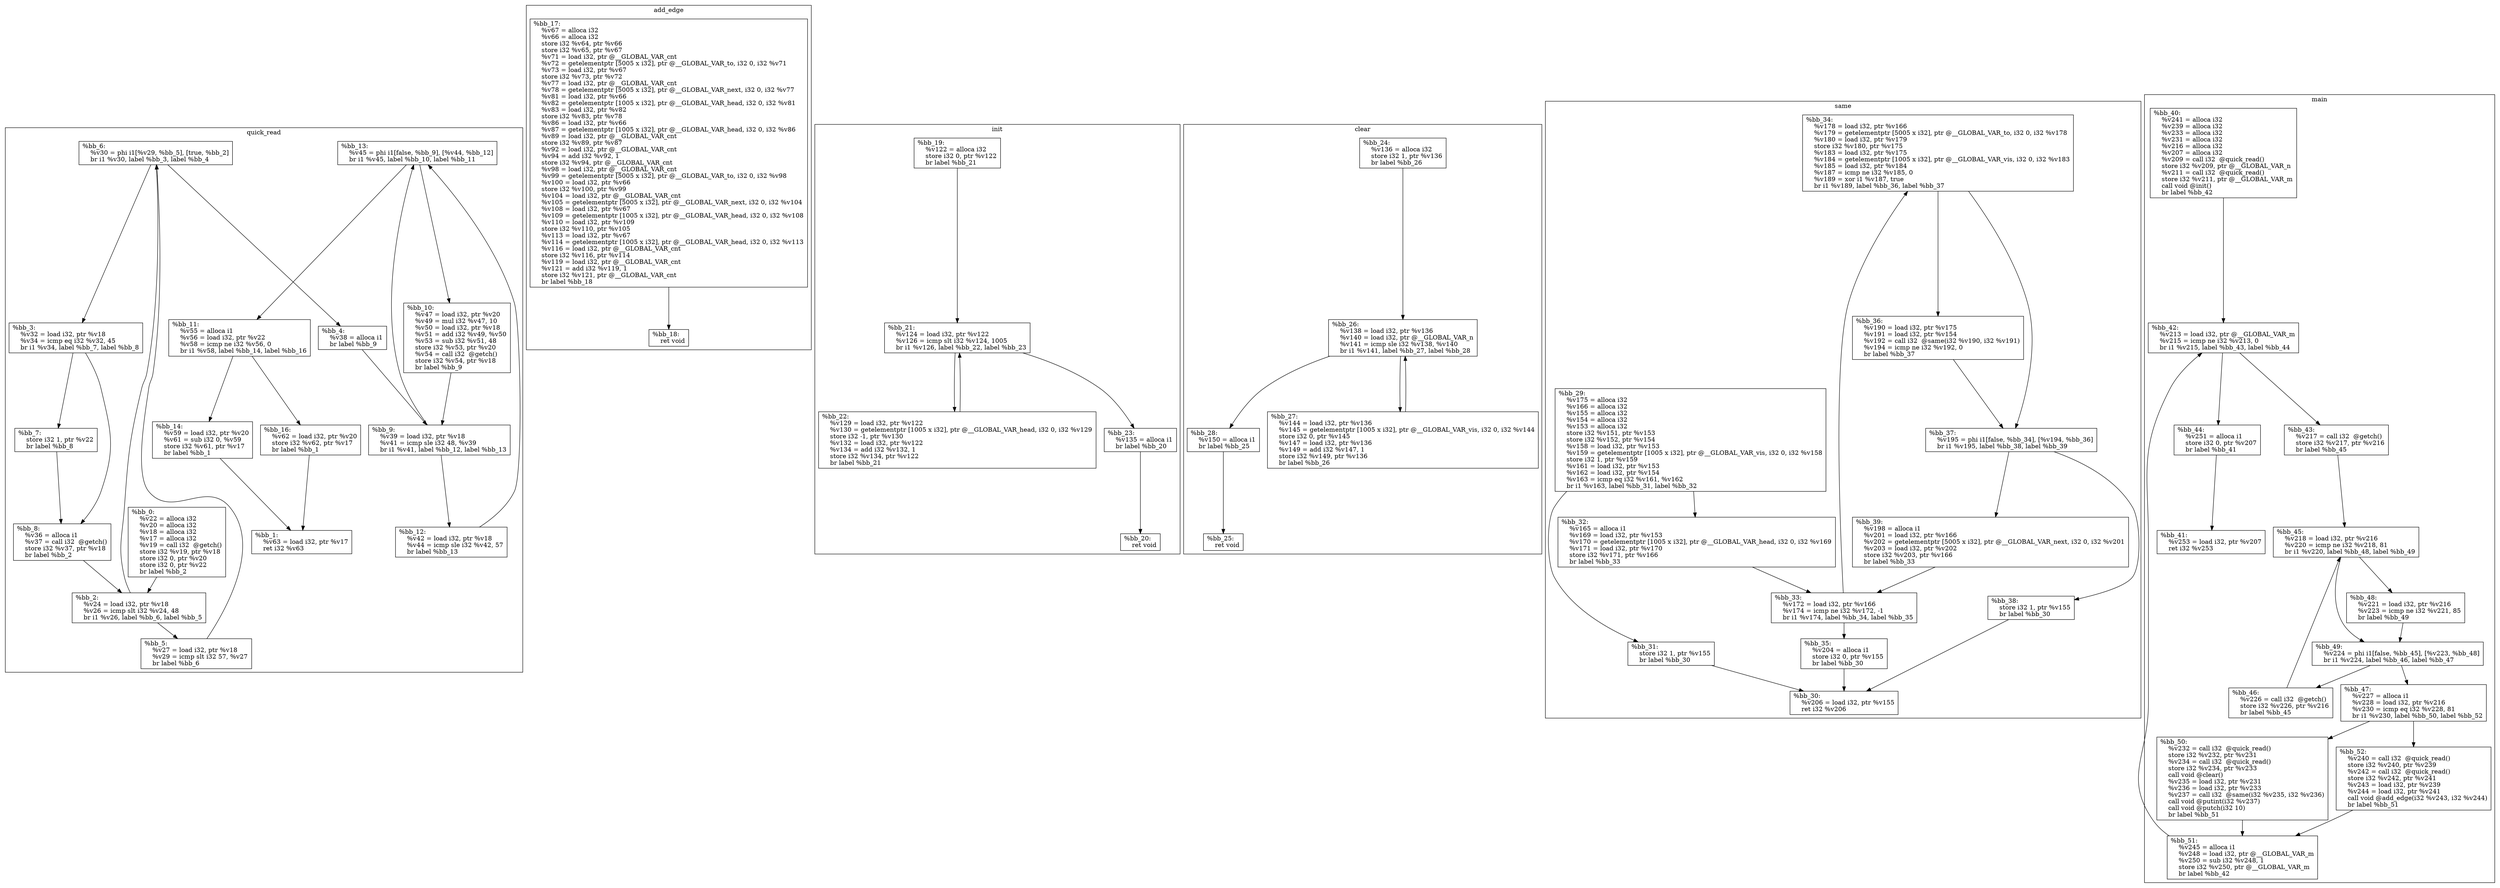 digraph CFG {
    subgraph cluster_quick_read {
        label="quick_read";
        "%bb_13" [shape=box,label="%bb_13:\l    %v45 = phi i1[false, %bb_9], [%v44, %bb_12]\l    br i1 %v45, label %bb_10, label %bb_11\l"];
        "%bb_11" [shape=box,label="%bb_11:\l    %v55 = alloca i1\l    %v56 = load i32, ptr %v22\l    %v58 = icmp ne i32 %v56, 0\l    br i1 %v58, label %bb_14, label %bb_16\l"];
        "%bb_5" [shape=box,label="%bb_5:\l    %v27 = load i32, ptr %v18\l    %v29 = icmp slt i32 57, %v27\l    br label %bb_6\l"];
        "%bb_14" [shape=box,label="%bb_14:\l    %v59 = load i32, ptr %v20\l    %v61 = sub i32 0, %v59\l    store i32 %v61, ptr %v17\l    br label %bb_1\l"];
        "%bb_3" [shape=box,label="%bb_3:\l    %v32 = load i32, ptr %v18\l    %v34 = icmp eq i32 %v32, 45\l    br i1 %v34, label %bb_7, label %bb_8\l"];
        "%bb_1" [shape=box,label="%bb_1:\l    %v63 = load i32, ptr %v17\l    ret i32 %v63\l"];
        "%bb_10" [shape=box,label="%bb_10:\l    %v47 = load i32, ptr %v20\l    %v49 = mul i32 %v47, 10\l    %v50 = load i32, ptr %v18\l    %v51 = add i32 %v49, %v50\l    %v53 = sub i32 %v51, 48\l    store i32 %v53, ptr %v20\l    %v54 = call i32  @getch()\l    store i32 %v54, ptr %v18\l    br label %bb_9\l"];
        "%bb_9" [shape=box,label="%bb_9:\l    %v39 = load i32, ptr %v18\l    %v41 = icmp sle i32 48, %v39\l    br i1 %v41, label %bb_12, label %bb_13\l"];
        "%bb_12" [shape=box,label="%bb_12:\l    %v42 = load i32, ptr %v18\l    %v44 = icmp sle i32 %v42, 57\l    br label %bb_13\l"];
        "%bb_8" [shape=box,label="%bb_8:\l    %v36 = alloca i1\l    %v37 = call i32  @getch()\l    store i32 %v37, ptr %v18\l    br label %bb_2\l"];
        "%bb_2" [shape=box,label="%bb_2:\l    %v24 = load i32, ptr %v18\l    %v26 = icmp slt i32 %v24, 48\l    br i1 %v26, label %bb_6, label %bb_5\l"];
        "%bb_4" [shape=box,label="%bb_4:\l    %v38 = alloca i1\l    br label %bb_9\l"];
        "%bb_16" [shape=box,label="%bb_16:\l    %v62 = load i32, ptr %v20\l    store i32 %v62, ptr %v17\l    br label %bb_1\l"];
        "%bb_7" [shape=box,label="%bb_7:\l    store i32 1, ptr %v22\l    br label %bb_8\l"];
        "%bb_0" [shape=box,label="%bb_0:\l    %v22 = alloca i32\l    %v20 = alloca i32\l    %v18 = alloca i32\l    %v17 = alloca i32\l    %v19 = call i32  @getch()\l    store i32 %v19, ptr %v18\l    store i32 0, ptr %v20\l    store i32 0, ptr %v22\l    br label %bb_2\l"];
        "%bb_6" [shape=box,label="%bb_6:\l    %v30 = phi i1[%v29, %bb_5], [true, %bb_2]\l    br i1 %v30, label %bb_3, label %bb_4\l"];
        "%bb_13" -> "%bb_10";
        "%bb_13" -> "%bb_11";
        "%bb_11" -> "%bb_14";
        "%bb_11" -> "%bb_16";
        "%bb_5" -> "%bb_6";
        "%bb_14" -> "%bb_1";
        "%bb_3" -> "%bb_7";
        "%bb_3" -> "%bb_8";
        "%bb_10" -> "%bb_9";
        "%bb_9" -> "%bb_12";
        "%bb_9" -> "%bb_13";
        "%bb_12" -> "%bb_13";
        "%bb_8" -> "%bb_2";
        "%bb_2" -> "%bb_6";
        "%bb_2" -> "%bb_5";
        "%bb_4" -> "%bb_9";
        "%bb_16" -> "%bb_1";
        "%bb_7" -> "%bb_8";
        "%bb_0" -> "%bb_2";
        "%bb_6" -> "%bb_3";
        "%bb_6" -> "%bb_4";
    }
    subgraph cluster_add_edge {
        label="add_edge";
        "%bb_17" [shape=box,label="%bb_17:\l    %v67 = alloca i32\l    %v66 = alloca i32\l    store i32 %v64, ptr %v66\l    store i32 %v65, ptr %v67\l    %v71 = load i32, ptr @__GLOBAL_VAR_cnt\l    %v72 = getelementptr [5005 x i32], ptr @__GLOBAL_VAR_to, i32 0, i32 %v71\l    %v73 = load i32, ptr %v67\l    store i32 %v73, ptr %v72\l    %v77 = load i32, ptr @__GLOBAL_VAR_cnt\l    %v78 = getelementptr [5005 x i32], ptr @__GLOBAL_VAR_next, i32 0, i32 %v77\l    %v81 = load i32, ptr %v66\l    %v82 = getelementptr [1005 x i32], ptr @__GLOBAL_VAR_head, i32 0, i32 %v81\l    %v83 = load i32, ptr %v82\l    store i32 %v83, ptr %v78\l    %v86 = load i32, ptr %v66\l    %v87 = getelementptr [1005 x i32], ptr @__GLOBAL_VAR_head, i32 0, i32 %v86\l    %v89 = load i32, ptr @__GLOBAL_VAR_cnt\l    store i32 %v89, ptr %v87\l    %v92 = load i32, ptr @__GLOBAL_VAR_cnt\l    %v94 = add i32 %v92, 1\l    store i32 %v94, ptr @__GLOBAL_VAR_cnt\l    %v98 = load i32, ptr @__GLOBAL_VAR_cnt\l    %v99 = getelementptr [5005 x i32], ptr @__GLOBAL_VAR_to, i32 0, i32 %v98\l    %v100 = load i32, ptr %v66\l    store i32 %v100, ptr %v99\l    %v104 = load i32, ptr @__GLOBAL_VAR_cnt\l    %v105 = getelementptr [5005 x i32], ptr @__GLOBAL_VAR_next, i32 0, i32 %v104\l    %v108 = load i32, ptr %v67\l    %v109 = getelementptr [1005 x i32], ptr @__GLOBAL_VAR_head, i32 0, i32 %v108\l    %v110 = load i32, ptr %v109\l    store i32 %v110, ptr %v105\l    %v113 = load i32, ptr %v67\l    %v114 = getelementptr [1005 x i32], ptr @__GLOBAL_VAR_head, i32 0, i32 %v113\l    %v116 = load i32, ptr @__GLOBAL_VAR_cnt\l    store i32 %v116, ptr %v114\l    %v119 = load i32, ptr @__GLOBAL_VAR_cnt\l    %v121 = add i32 %v119, 1\l    store i32 %v121, ptr @__GLOBAL_VAR_cnt\l    br label %bb_18\l"];
        "%bb_18" [shape=box,label="%bb_18:\l    ret void\l"];
        "%bb_17" -> "%bb_18";
    }
    subgraph cluster_init {
        label="init";
        "%bb_20" [shape=box,label="%bb_20:\l    ret void\l"];
        "%bb_19" [shape=box,label="%bb_19:\l    %v122 = alloca i32\l    store i32 0, ptr %v122\l    br label %bb_21\l"];
        "%bb_23" [shape=box,label="%bb_23:\l    %v135 = alloca i1\l    br label %bb_20\l"];
        "%bb_22" [shape=box,label="%bb_22:\l    %v129 = load i32, ptr %v122\l    %v130 = getelementptr [1005 x i32], ptr @__GLOBAL_VAR_head, i32 0, i32 %v129\l    store i32 -1, ptr %v130\l    %v132 = load i32, ptr %v122\l    %v134 = add i32 %v132, 1\l    store i32 %v134, ptr %v122\l    br label %bb_21\l"];
        "%bb_21" [shape=box,label="%bb_21:\l    %v124 = load i32, ptr %v122\l    %v126 = icmp slt i32 %v124, 1005\l    br i1 %v126, label %bb_22, label %bb_23\l"];
        "%bb_19" -> "%bb_21";
        "%bb_23" -> "%bb_20";
        "%bb_22" -> "%bb_21";
        "%bb_21" -> "%bb_22";
        "%bb_21" -> "%bb_23";
    }
    subgraph cluster_clear {
        label="clear";
        "%bb_24" [shape=box,label="%bb_24:\l    %v136 = alloca i32\l    store i32 1, ptr %v136\l    br label %bb_26\l"];
        "%bb_28" [shape=box,label="%bb_28:\l    %v150 = alloca i1\l    br label %bb_25\l"];
        "%bb_25" [shape=box,label="%bb_25:\l    ret void\l"];
        "%bb_26" [shape=box,label="%bb_26:\l    %v138 = load i32, ptr %v136\l    %v140 = load i32, ptr @__GLOBAL_VAR_n\l    %v141 = icmp sle i32 %v138, %v140\l    br i1 %v141, label %bb_27, label %bb_28\l"];
        "%bb_27" [shape=box,label="%bb_27:\l    %v144 = load i32, ptr %v136\l    %v145 = getelementptr [1005 x i32], ptr @__GLOBAL_VAR_vis, i32 0, i32 %v144\l    store i32 0, ptr %v145\l    %v147 = load i32, ptr %v136\l    %v149 = add i32 %v147, 1\l    store i32 %v149, ptr %v136\l    br label %bb_26\l"];
        "%bb_24" -> "%bb_26";
        "%bb_28" -> "%bb_25";
        "%bb_26" -> "%bb_27";
        "%bb_26" -> "%bb_28";
        "%bb_27" -> "%bb_26";
    }
    subgraph cluster_same {
        label="same";
        "%bb_34" [shape=box,label="%bb_34:\l    %v178 = load i32, ptr %v166\l    %v179 = getelementptr [5005 x i32], ptr @__GLOBAL_VAR_to, i32 0, i32 %v178\l    %v180 = load i32, ptr %v179\l    store i32 %v180, ptr %v175\l    %v183 = load i32, ptr %v175\l    %v184 = getelementptr [1005 x i32], ptr @__GLOBAL_VAR_vis, i32 0, i32 %v183\l    %v185 = load i32, ptr %v184\l    %v187 = icmp ne i32 %v185, 0\l    %v189 = xor i1 %v187, true\l    br i1 %v189, label %bb_36, label %bb_37\l"];
        "%bb_33" [shape=box,label="%bb_33:\l    %v172 = load i32, ptr %v166\l    %v174 = icmp ne i32 %v172, -1\l    br i1 %v174, label %bb_34, label %bb_35\l"];
        "%bb_39" [shape=box,label="%bb_39:\l    %v198 = alloca i1\l    %v201 = load i32, ptr %v166\l    %v202 = getelementptr [5005 x i32], ptr @__GLOBAL_VAR_next, i32 0, i32 %v201\l    %v203 = load i32, ptr %v202\l    store i32 %v203, ptr %v166\l    br label %bb_33\l"];
        "%bb_36" [shape=box,label="%bb_36:\l    %v190 = load i32, ptr %v175\l    %v191 = load i32, ptr %v154\l    %v192 = call i32  @same(i32 %v190, i32 %v191)\l    %v194 = icmp ne i32 %v192, 0\l    br label %bb_37\l"];
        "%bb_30" [shape=box,label="%bb_30:\l    %v206 = load i32, ptr %v155\l    ret i32 %v206\l"];
        "%bb_32" [shape=box,label="%bb_32:\l    %v165 = alloca i1\l    %v169 = load i32, ptr %v153\l    %v170 = getelementptr [1005 x i32], ptr @__GLOBAL_VAR_head, i32 0, i32 %v169\l    %v171 = load i32, ptr %v170\l    store i32 %v171, ptr %v166\l    br label %bb_33\l"];
        "%bb_35" [shape=box,label="%bb_35:\l    %v204 = alloca i1\l    store i32 0, ptr %v155\l    br label %bb_30\l"];
        "%bb_29" [shape=box,label="%bb_29:\l    %v175 = alloca i32\l    %v166 = alloca i32\l    %v155 = alloca i32\l    %v154 = alloca i32\l    %v153 = alloca i32\l    store i32 %v151, ptr %v153\l    store i32 %v152, ptr %v154\l    %v158 = load i32, ptr %v153\l    %v159 = getelementptr [1005 x i32], ptr @__GLOBAL_VAR_vis, i32 0, i32 %v158\l    store i32 1, ptr %v159\l    %v161 = load i32, ptr %v153\l    %v162 = load i32, ptr %v154\l    %v163 = icmp eq i32 %v161, %v162\l    br i1 %v163, label %bb_31, label %bb_32\l"];
        "%bb_37" [shape=box,label="%bb_37:\l    %v195 = phi i1[false, %bb_34], [%v194, %bb_36]\l    br i1 %v195, label %bb_38, label %bb_39\l"];
        "%bb_38" [shape=box,label="%bb_38:\l    store i32 1, ptr %v155\l    br label %bb_30\l"];
        "%bb_31" [shape=box,label="%bb_31:\l    store i32 1, ptr %v155\l    br label %bb_30\l"];
        "%bb_34" -> "%bb_36";
        "%bb_34" -> "%bb_37";
        "%bb_33" -> "%bb_34";
        "%bb_33" -> "%bb_35";
        "%bb_39" -> "%bb_33";
        "%bb_36" -> "%bb_37";
        "%bb_32" -> "%bb_33";
        "%bb_35" -> "%bb_30";
        "%bb_29" -> "%bb_31";
        "%bb_29" -> "%bb_32";
        "%bb_37" -> "%bb_38";
        "%bb_37" -> "%bb_39";
        "%bb_38" -> "%bb_30";
        "%bb_31" -> "%bb_30";
    }
    subgraph cluster_main {
        label="main";
        "%bb_44" [shape=box,label="%bb_44:\l    %v251 = alloca i1\l    store i32 0, ptr %v207\l    br label %bb_41\l"];
        "%bb_43" [shape=box,label="%bb_43:\l    %v217 = call i32  @getch()\l    store i32 %v217, ptr %v216\l    br label %bb_45\l"];
        "%bb_49" [shape=box,label="%bb_49:\l    %v224 = phi i1[false, %bb_45], [%v223, %bb_48]\l    br i1 %v224, label %bb_46, label %bb_47\l"];
        "%bb_45" [shape=box,label="%bb_45:\l    %v218 = load i32, ptr %v216\l    %v220 = icmp ne i32 %v218, 81\l    br i1 %v220, label %bb_48, label %bb_49\l"];
        "%bb_51" [shape=box,label="%bb_51:\l    %v245 = alloca i1\l    %v248 = load i32, ptr @__GLOBAL_VAR_m\l    %v250 = sub i32 %v248, 1\l    store i32 %v250, ptr @__GLOBAL_VAR_m\l    br label %bb_42\l"];
        "%bb_40" [shape=box,label="%bb_40:\l    %v241 = alloca i32\l    %v239 = alloca i32\l    %v233 = alloca i32\l    %v231 = alloca i32\l    %v216 = alloca i32\l    %v207 = alloca i32\l    %v209 = call i32  @quick_read()\l    store i32 %v209, ptr @__GLOBAL_VAR_n\l    %v211 = call i32  @quick_read()\l    store i32 %v211, ptr @__GLOBAL_VAR_m\l    call void @init()\l    br label %bb_42\l"];
        "%bb_46" [shape=box,label="%bb_46:\l    %v226 = call i32  @getch()\l    store i32 %v226, ptr %v216\l    br label %bb_45\l"];
        "%bb_52" [shape=box,label="%bb_52:\l    %v240 = call i32  @quick_read()\l    store i32 %v240, ptr %v239\l    %v242 = call i32  @quick_read()\l    store i32 %v242, ptr %v241\l    %v243 = load i32, ptr %v239\l    %v244 = load i32, ptr %v241\l    call void @add_edge(i32 %v243, i32 %v244)\l    br label %bb_51\l"];
        "%bb_48" [shape=box,label="%bb_48:\l    %v221 = load i32, ptr %v216\l    %v223 = icmp ne i32 %v221, 85\l    br label %bb_49\l"];
        "%bb_47" [shape=box,label="%bb_47:\l    %v227 = alloca i1\l    %v228 = load i32, ptr %v216\l    %v230 = icmp eq i32 %v228, 81\l    br i1 %v230, label %bb_50, label %bb_52\l"];
        "%bb_50" [shape=box,label="%bb_50:\l    %v232 = call i32  @quick_read()\l    store i32 %v232, ptr %v231\l    %v234 = call i32  @quick_read()\l    store i32 %v234, ptr %v233\l    call void @clear()\l    %v235 = load i32, ptr %v231\l    %v236 = load i32, ptr %v233\l    %v237 = call i32  @same(i32 %v235, i32 %v236)\l    call void @putint(i32 %v237)\l    call void @putch(i32 10)\l    br label %bb_51\l"];
        "%bb_42" [shape=box,label="%bb_42:\l    %v213 = load i32, ptr @__GLOBAL_VAR_m\l    %v215 = icmp ne i32 %v213, 0\l    br i1 %v215, label %bb_43, label %bb_44\l"];
        "%bb_41" [shape=box,label="%bb_41:\l    %v253 = load i32, ptr %v207\l    ret i32 %v253\l"];
        "%bb_44" -> "%bb_41";
        "%bb_43" -> "%bb_45";
        "%bb_49" -> "%bb_46";
        "%bb_49" -> "%bb_47";
        "%bb_45" -> "%bb_48";
        "%bb_45" -> "%bb_49";
        "%bb_51" -> "%bb_42";
        "%bb_40" -> "%bb_42";
        "%bb_46" -> "%bb_45";
        "%bb_52" -> "%bb_51";
        "%bb_48" -> "%bb_49";
        "%bb_47" -> "%bb_50";
        "%bb_47" -> "%bb_52";
        "%bb_50" -> "%bb_51";
        "%bb_42" -> "%bb_43";
        "%bb_42" -> "%bb_44";
    }
}
